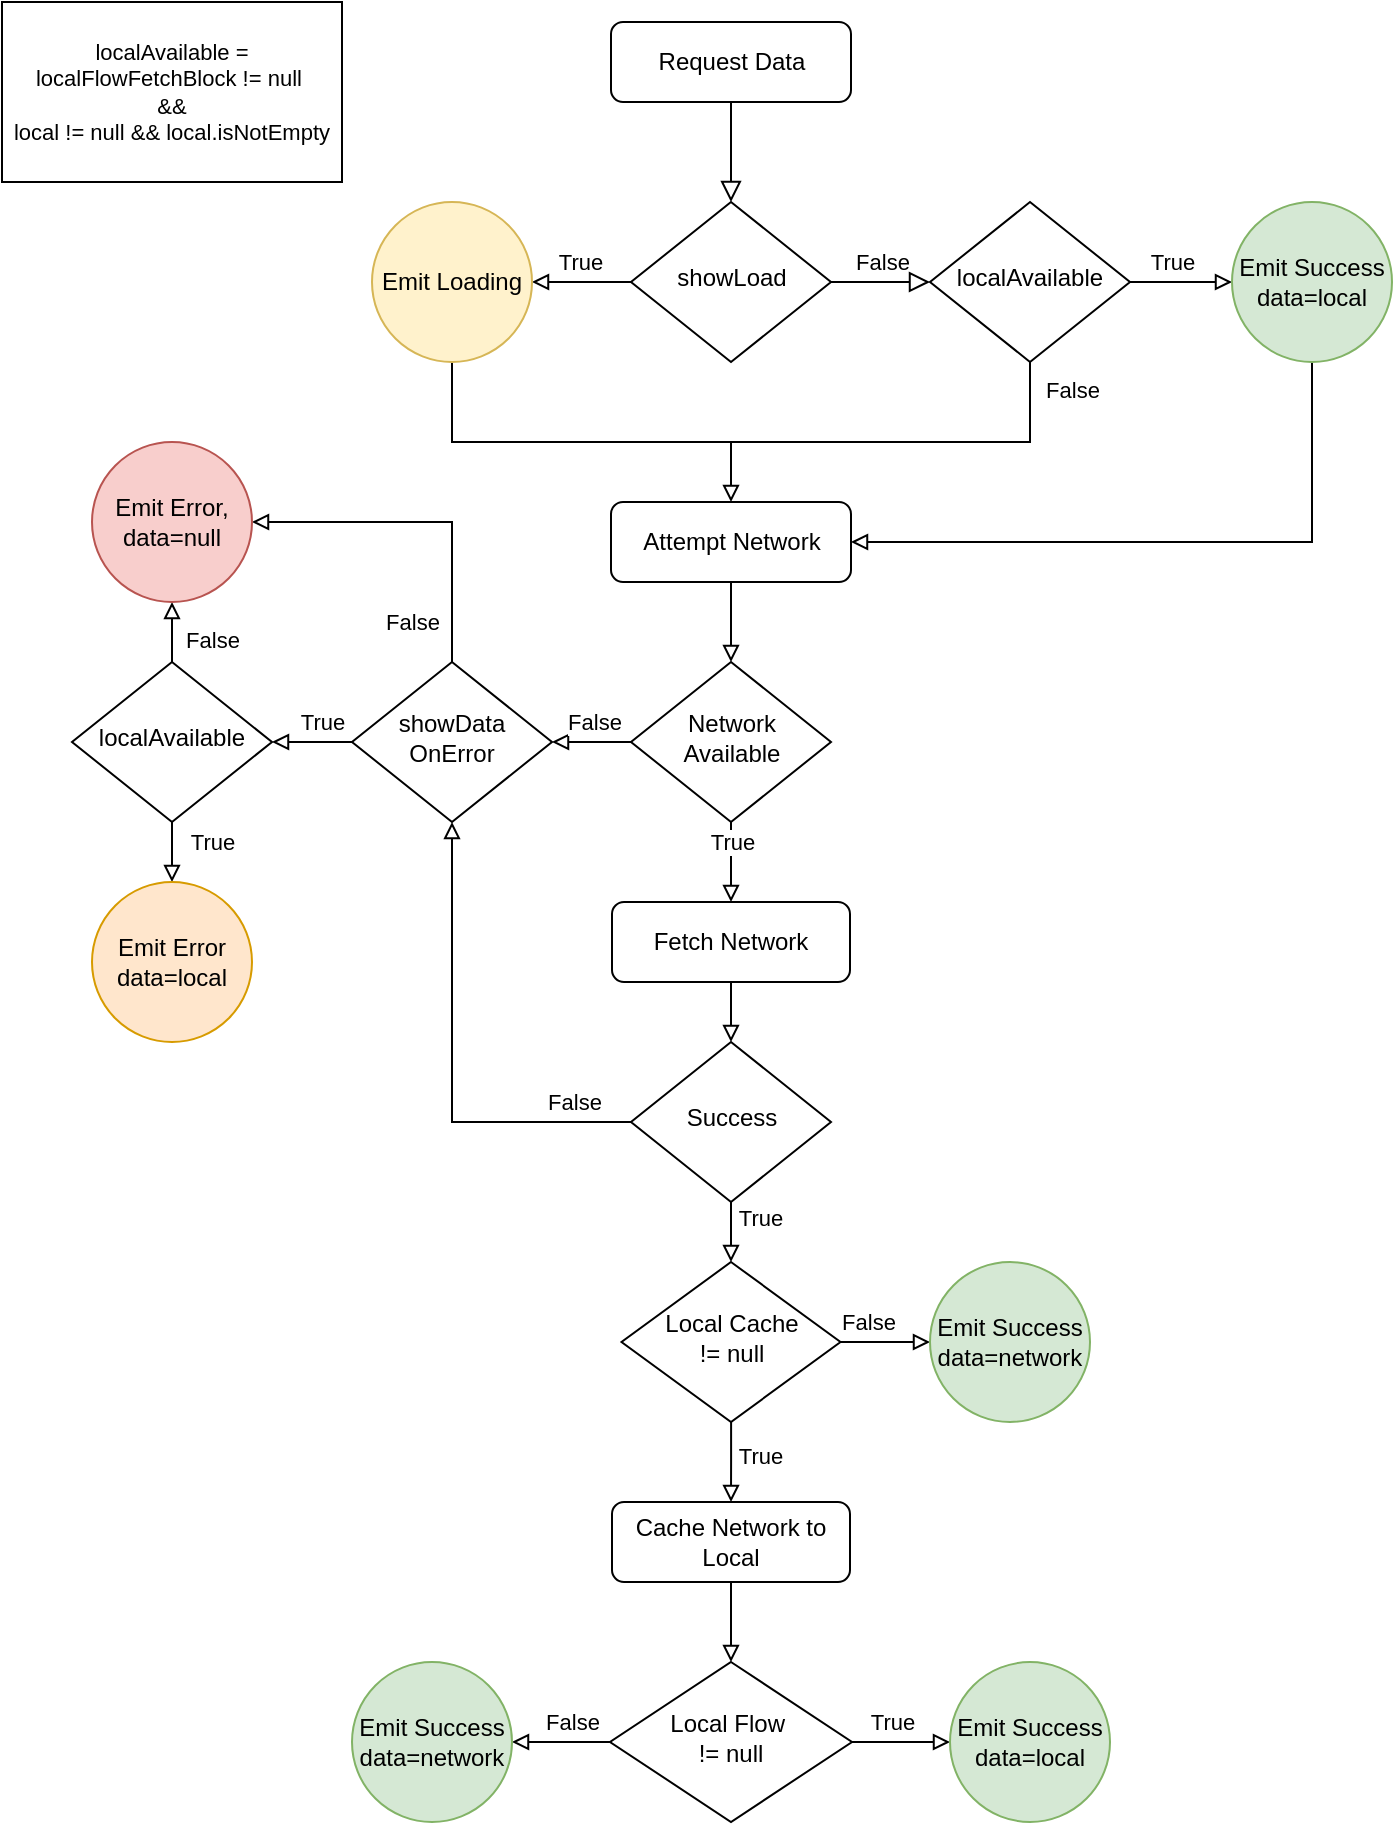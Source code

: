 <mxfile version="13.4.4" type="device"><diagram id="C5RBs43oDa-KdzZeNtuy" name="Page-1"><mxGraphModel dx="1298" dy="807" grid="1" gridSize="10" guides="1" tooltips="1" connect="1" arrows="1" fold="1" page="1" pageScale="1" pageWidth="827" pageHeight="1169" math="0" shadow="0"><root><mxCell id="WIyWlLk6GJQsqaUBKTNV-0"/><mxCell id="WIyWlLk6GJQsqaUBKTNV-1" parent="WIyWlLk6GJQsqaUBKTNV-0"/><mxCell id="WIyWlLk6GJQsqaUBKTNV-2" value="" style="rounded=0;html=1;jettySize=auto;orthogonalLoop=1;fontSize=11;endArrow=block;endFill=0;endSize=8;strokeWidth=1;shadow=0;labelBackgroundColor=none;edgeStyle=orthogonalEdgeStyle;" parent="WIyWlLk6GJQsqaUBKTNV-1" source="WIyWlLk6GJQsqaUBKTNV-3" target="WIyWlLk6GJQsqaUBKTNV-6" edge="1"><mxGeometry relative="1" as="geometry"/></mxCell><mxCell id="WIyWlLk6GJQsqaUBKTNV-3" value="Request Data" style="rounded=1;whiteSpace=wrap;html=1;fontSize=12;glass=0;strokeWidth=1;shadow=0;" parent="WIyWlLk6GJQsqaUBKTNV-1" vertex="1"><mxGeometry x="339.5" y="30" width="120" height="40" as="geometry"/></mxCell><mxCell id="WIyWlLk6GJQsqaUBKTNV-5" value="False" style="edgeStyle=orthogonalEdgeStyle;rounded=0;html=1;jettySize=auto;orthogonalLoop=1;fontSize=11;endArrow=block;endFill=0;endSize=8;strokeWidth=1;shadow=0;labelBackgroundColor=none;entryX=0;entryY=0.5;entryDx=0;entryDy=0;" parent="WIyWlLk6GJQsqaUBKTNV-1" source="WIyWlLk6GJQsqaUBKTNV-6" target="HxBWUfu6-qVJ2to4Wk7_-0" edge="1"><mxGeometry y="10" relative="1" as="geometry"><mxPoint as="offset"/><mxPoint x="499" y="160.0" as="targetPoint"/></mxGeometry></mxCell><mxCell id="HxBWUfu6-qVJ2to4Wk7_-2" style="edgeStyle=orthogonalEdgeStyle;rounded=0;orthogonalLoop=1;jettySize=auto;html=1;exitX=0;exitY=0.5;exitDx=0;exitDy=0;entryX=1;entryY=0.5;entryDx=0;entryDy=0;endArrow=block;endFill=0;" edge="1" parent="WIyWlLk6GJQsqaUBKTNV-1" source="WIyWlLk6GJQsqaUBKTNV-6" target="HxBWUfu6-qVJ2to4Wk7_-1"><mxGeometry relative="1" as="geometry"/></mxCell><mxCell id="HxBWUfu6-qVJ2to4Wk7_-3" value="True" style="edgeLabel;html=1;align=center;verticalAlign=middle;resizable=0;points=[];" vertex="1" connectable="0" parent="HxBWUfu6-qVJ2to4Wk7_-2"><mxGeometry x="0.25" y="-1" relative="1" as="geometry"><mxPoint x="4.83" y="-9" as="offset"/></mxGeometry></mxCell><mxCell id="WIyWlLk6GJQsqaUBKTNV-6" value="showLoad" style="rhombus;whiteSpace=wrap;html=1;shadow=0;fontFamily=Helvetica;fontSize=12;align=center;strokeWidth=1;spacing=6;spacingTop=-4;" parent="WIyWlLk6GJQsqaUBKTNV-1" vertex="1"><mxGeometry x="349.5" y="120" width="100" height="80" as="geometry"/></mxCell><mxCell id="HxBWUfu6-qVJ2to4Wk7_-14" style="edgeStyle=orthogonalEdgeStyle;rounded=0;orthogonalLoop=1;jettySize=auto;html=1;entryX=0.5;entryY=0;entryDx=0;entryDy=0;endArrow=block;endFill=0;" edge="1" parent="WIyWlLk6GJQsqaUBKTNV-1" source="WIyWlLk6GJQsqaUBKTNV-10" target="WIyWlLk6GJQsqaUBKTNV-11"><mxGeometry relative="1" as="geometry"/></mxCell><mxCell id="HxBWUfu6-qVJ2to4Wk7_-16" value="True" style="edgeLabel;html=1;align=center;verticalAlign=middle;resizable=0;points=[];" vertex="1" connectable="0" parent="HxBWUfu6-qVJ2to4Wk7_-14"><mxGeometry x="-0.139" y="3" relative="1" as="geometry"><mxPoint x="-3" y="-7" as="offset"/></mxGeometry></mxCell><mxCell id="HxBWUfu6-qVJ2to4Wk7_-15" style="edgeStyle=orthogonalEdgeStyle;rounded=0;orthogonalLoop=1;jettySize=auto;html=1;entryX=1;entryY=0.5;entryDx=0;entryDy=0;endArrow=block;endFill=0;" edge="1" parent="WIyWlLk6GJQsqaUBKTNV-1" source="WIyWlLk6GJQsqaUBKTNV-10" target="HxBWUfu6-qVJ2to4Wk7_-13"><mxGeometry relative="1" as="geometry"/></mxCell><mxCell id="HxBWUfu6-qVJ2to4Wk7_-17" value="False" style="edgeLabel;html=1;align=center;verticalAlign=middle;resizable=0;points=[];" vertex="1" connectable="0" parent="HxBWUfu6-qVJ2to4Wk7_-15"><mxGeometry x="0.136" y="1" relative="1" as="geometry"><mxPoint x="72.333" y="-10.97" as="offset"/></mxGeometry></mxCell><mxCell id="HxBWUfu6-qVJ2to4Wk7_-53" value="False" style="edgeLabel;html=1;align=center;verticalAlign=middle;resizable=0;points=[];fontSize=11;" vertex="1" connectable="0" parent="HxBWUfu6-qVJ2to4Wk7_-15"><mxGeometry x="-0.013" y="2" relative="1" as="geometry"><mxPoint x="1" y="-8.03" as="offset"/></mxGeometry></mxCell><mxCell id="WIyWlLk6GJQsqaUBKTNV-10" value="Network Available" style="rhombus;whiteSpace=wrap;html=1;shadow=0;fontFamily=Helvetica;fontSize=12;align=center;strokeWidth=1;spacing=6;spacingTop=-4;" parent="WIyWlLk6GJQsqaUBKTNV-1" vertex="1"><mxGeometry x="349.5" y="350" width="100" height="80" as="geometry"/></mxCell><mxCell id="HxBWUfu6-qVJ2to4Wk7_-31" style="edgeStyle=orthogonalEdgeStyle;rounded=0;orthogonalLoop=1;jettySize=auto;html=1;entryX=0.5;entryY=0;entryDx=0;entryDy=0;endArrow=block;endFill=0;" edge="1" parent="WIyWlLk6GJQsqaUBKTNV-1" source="WIyWlLk6GJQsqaUBKTNV-11" target="HxBWUfu6-qVJ2to4Wk7_-30"><mxGeometry relative="1" as="geometry"/></mxCell><mxCell id="WIyWlLk6GJQsqaUBKTNV-11" value="Fetch Network" style="rounded=1;whiteSpace=wrap;html=1;fontSize=12;glass=0;strokeWidth=1;shadow=0;" parent="WIyWlLk6GJQsqaUBKTNV-1" vertex="1"><mxGeometry x="340.0" y="470" width="119" height="40" as="geometry"/></mxCell><mxCell id="HxBWUfu6-qVJ2to4Wk7_-11" style="edgeStyle=orthogonalEdgeStyle;rounded=0;orthogonalLoop=1;jettySize=auto;html=1;entryX=0.5;entryY=0;entryDx=0;entryDy=0;endArrow=block;endFill=0;" edge="1" parent="WIyWlLk6GJQsqaUBKTNV-1" source="WIyWlLk6GJQsqaUBKTNV-12" target="WIyWlLk6GJQsqaUBKTNV-10"><mxGeometry relative="1" as="geometry"/></mxCell><mxCell id="WIyWlLk6GJQsqaUBKTNV-12" value="Attempt Network" style="rounded=1;whiteSpace=wrap;html=1;fontSize=12;glass=0;strokeWidth=1;shadow=0;" parent="WIyWlLk6GJQsqaUBKTNV-1" vertex="1"><mxGeometry x="339.5" y="270" width="120" height="40" as="geometry"/></mxCell><mxCell id="HxBWUfu6-qVJ2to4Wk7_-5" style="edgeStyle=orthogonalEdgeStyle;rounded=0;orthogonalLoop=1;jettySize=auto;html=1;endArrow=none;endFill=0;" edge="1" parent="WIyWlLk6GJQsqaUBKTNV-1" source="HxBWUfu6-qVJ2to4Wk7_-0"><mxGeometry relative="1" as="geometry"><mxPoint x="380" y="240" as="targetPoint"/><Array as="points"><mxPoint x="549" y="240"/><mxPoint x="549" y="240"/></Array></mxGeometry></mxCell><mxCell id="HxBWUfu6-qVJ2to4Wk7_-9" value="False" style="edgeLabel;html=1;align=center;verticalAlign=middle;resizable=0;points=[];" vertex="1" connectable="0" parent="HxBWUfu6-qVJ2to4Wk7_-5"><mxGeometry x="-0.872" y="-2" relative="1" as="geometry"><mxPoint x="23" as="offset"/></mxGeometry></mxCell><mxCell id="HxBWUfu6-qVJ2to4Wk7_-7" style="edgeStyle=orthogonalEdgeStyle;rounded=0;orthogonalLoop=1;jettySize=auto;html=1;entryX=0;entryY=0.5;entryDx=0;entryDy=0;endArrow=block;endFill=0;" edge="1" parent="WIyWlLk6GJQsqaUBKTNV-1" source="HxBWUfu6-qVJ2to4Wk7_-0" target="HxBWUfu6-qVJ2to4Wk7_-6"><mxGeometry relative="1" as="geometry"/></mxCell><mxCell id="HxBWUfu6-qVJ2to4Wk7_-8" value="True" style="edgeLabel;html=1;align=center;verticalAlign=middle;resizable=0;points=[];" vertex="1" connectable="0" parent="HxBWUfu6-qVJ2to4Wk7_-7"><mxGeometry x="-0.656" y="1" relative="1" as="geometry"><mxPoint x="12.03" y="-9" as="offset"/></mxGeometry></mxCell><mxCell id="HxBWUfu6-qVJ2to4Wk7_-0" value="localAvailable" style="rhombus;whiteSpace=wrap;html=1;shadow=0;fontFamily=Helvetica;fontSize=12;align=center;strokeWidth=1;spacing=6;spacingTop=-4;" vertex="1" parent="WIyWlLk6GJQsqaUBKTNV-1"><mxGeometry x="499" y="120" width="100" height="80" as="geometry"/></mxCell><mxCell id="HxBWUfu6-qVJ2to4Wk7_-4" style="edgeStyle=orthogonalEdgeStyle;rounded=0;orthogonalLoop=1;jettySize=auto;html=1;exitX=0.5;exitY=1;exitDx=0;exitDy=0;entryX=0.5;entryY=0;entryDx=0;entryDy=0;endArrow=block;endFill=0;" edge="1" parent="WIyWlLk6GJQsqaUBKTNV-1" source="HxBWUfu6-qVJ2to4Wk7_-1" target="WIyWlLk6GJQsqaUBKTNV-12"><mxGeometry relative="1" as="geometry"><Array as="points"><mxPoint x="260" y="240"/><mxPoint x="399" y="240"/></Array></mxGeometry></mxCell><mxCell id="HxBWUfu6-qVJ2to4Wk7_-1" value="Emit Loading" style="ellipse;whiteSpace=wrap;html=1;aspect=fixed;fillColor=#fff2cc;strokeColor=#d6b656;" vertex="1" parent="WIyWlLk6GJQsqaUBKTNV-1"><mxGeometry x="220" y="120" width="80" height="80" as="geometry"/></mxCell><mxCell id="HxBWUfu6-qVJ2to4Wk7_-10" style="edgeStyle=orthogonalEdgeStyle;rounded=0;orthogonalLoop=1;jettySize=auto;html=1;entryX=1;entryY=0.5;entryDx=0;entryDy=0;endArrow=block;endFill=0;" edge="1" parent="WIyWlLk6GJQsqaUBKTNV-1" source="HxBWUfu6-qVJ2to4Wk7_-6" target="WIyWlLk6GJQsqaUBKTNV-12"><mxGeometry relative="1" as="geometry"><Array as="points"><mxPoint x="690" y="290"/></Array></mxGeometry></mxCell><mxCell id="HxBWUfu6-qVJ2to4Wk7_-6" value="Emit Success data=local" style="ellipse;whiteSpace=wrap;html=1;aspect=fixed;fillColor=#d5e8d4;strokeColor=#82b366;" vertex="1" parent="WIyWlLk6GJQsqaUBKTNV-1"><mxGeometry x="650" y="120" width="80" height="80" as="geometry"/></mxCell><mxCell id="HxBWUfu6-qVJ2to4Wk7_-19" style="edgeStyle=orthogonalEdgeStyle;rounded=0;orthogonalLoop=1;jettySize=auto;html=1;exitX=0;exitY=0.5;exitDx=0;exitDy=0;entryX=1;entryY=0.5;entryDx=0;entryDy=0;endArrow=block;endFill=0;" edge="1" parent="WIyWlLk6GJQsqaUBKTNV-1" source="HxBWUfu6-qVJ2to4Wk7_-13" target="HxBWUfu6-qVJ2to4Wk7_-18"><mxGeometry relative="1" as="geometry"/></mxCell><mxCell id="HxBWUfu6-qVJ2to4Wk7_-24" value="True" style="edgeLabel;html=1;align=center;verticalAlign=middle;resizable=0;points=[];" vertex="1" connectable="0" parent="HxBWUfu6-qVJ2to4Wk7_-19"><mxGeometry x="-0.233" y="1" relative="1" as="geometry"><mxPoint y="-11" as="offset"/></mxGeometry></mxCell><mxCell id="HxBWUfu6-qVJ2to4Wk7_-25" style="edgeStyle=orthogonalEdgeStyle;rounded=0;orthogonalLoop=1;jettySize=auto;html=1;entryX=1;entryY=0.5;entryDx=0;entryDy=0;endArrow=block;endFill=0;" edge="1" parent="WIyWlLk6GJQsqaUBKTNV-1" source="HxBWUfu6-qVJ2to4Wk7_-13" target="HxBWUfu6-qVJ2to4Wk7_-20"><mxGeometry relative="1" as="geometry"><Array as="points"><mxPoint x="260" y="280"/></Array></mxGeometry></mxCell><mxCell id="HxBWUfu6-qVJ2to4Wk7_-26" value="False" style="edgeLabel;html=1;align=center;verticalAlign=middle;resizable=0;points=[];" vertex="1" connectable="0" parent="HxBWUfu6-qVJ2to4Wk7_-25"><mxGeometry x="-0.642" y="1" relative="1" as="geometry"><mxPoint x="-19.03" y="10.32" as="offset"/></mxGeometry></mxCell><mxCell id="HxBWUfu6-qVJ2to4Wk7_-13" value="showData OnError" style="rhombus;whiteSpace=wrap;html=1;shadow=0;fontFamily=Helvetica;fontSize=12;align=center;strokeWidth=1;spacing=6;spacingTop=-4;" vertex="1" parent="WIyWlLk6GJQsqaUBKTNV-1"><mxGeometry x="210" y="350" width="100" height="80" as="geometry"/></mxCell><mxCell id="HxBWUfu6-qVJ2to4Wk7_-22" style="edgeStyle=orthogonalEdgeStyle;rounded=0;orthogonalLoop=1;jettySize=auto;html=1;entryX=0.5;entryY=1;entryDx=0;entryDy=0;endArrow=block;endFill=0;" edge="1" parent="WIyWlLk6GJQsqaUBKTNV-1" source="HxBWUfu6-qVJ2to4Wk7_-18" target="HxBWUfu6-qVJ2to4Wk7_-20"><mxGeometry relative="1" as="geometry"/></mxCell><mxCell id="HxBWUfu6-qVJ2to4Wk7_-28" value="False" style="edgeLabel;html=1;align=center;verticalAlign=middle;resizable=0;points=[];" vertex="1" connectable="0" parent="HxBWUfu6-qVJ2to4Wk7_-22"><mxGeometry x="-0.554" y="-1" relative="1" as="geometry"><mxPoint x="18.97" as="offset"/></mxGeometry></mxCell><mxCell id="HxBWUfu6-qVJ2to4Wk7_-27" value="True" style="edgeStyle=orthogonalEdgeStyle;rounded=0;orthogonalLoop=1;jettySize=auto;html=1;exitX=0.5;exitY=1;exitDx=0;exitDy=0;entryX=0.5;entryY=0;entryDx=0;entryDy=0;endArrow=block;endFill=0;" edge="1" parent="WIyWlLk6GJQsqaUBKTNV-1" source="HxBWUfu6-qVJ2to4Wk7_-18" target="HxBWUfu6-qVJ2to4Wk7_-21"><mxGeometry x="-0.333" y="20" relative="1" as="geometry"><mxPoint as="offset"/></mxGeometry></mxCell><mxCell id="HxBWUfu6-qVJ2to4Wk7_-18" value="localAvailable" style="rhombus;whiteSpace=wrap;html=1;shadow=0;fontFamily=Helvetica;fontSize=12;align=center;strokeWidth=1;spacing=6;spacingTop=-4;" vertex="1" parent="WIyWlLk6GJQsqaUBKTNV-1"><mxGeometry x="70" y="350" width="100" height="80" as="geometry"/></mxCell><mxCell id="HxBWUfu6-qVJ2to4Wk7_-20" value="Emit Error, data=null" style="ellipse;whiteSpace=wrap;html=1;aspect=fixed;fillColor=#f8cecc;strokeColor=#b85450;" vertex="1" parent="WIyWlLk6GJQsqaUBKTNV-1"><mxGeometry x="80" y="240" width="80" height="80" as="geometry"/></mxCell><mxCell id="HxBWUfu6-qVJ2to4Wk7_-21" value="Emit Error&lt;br&gt;data=local" style="ellipse;whiteSpace=wrap;html=1;aspect=fixed;fillColor=#ffe6cc;strokeColor=#d79b00;" vertex="1" parent="WIyWlLk6GJQsqaUBKTNV-1"><mxGeometry x="80" y="460" width="80" height="80" as="geometry"/></mxCell><mxCell id="HxBWUfu6-qVJ2to4Wk7_-32" style="edgeStyle=orthogonalEdgeStyle;rounded=0;orthogonalLoop=1;jettySize=auto;html=1;entryX=0.5;entryY=1;entryDx=0;entryDy=0;endArrow=block;endFill=0;" edge="1" parent="WIyWlLk6GJQsqaUBKTNV-1" source="HxBWUfu6-qVJ2to4Wk7_-30" target="HxBWUfu6-qVJ2to4Wk7_-13"><mxGeometry relative="1" as="geometry"/></mxCell><mxCell id="HxBWUfu6-qVJ2to4Wk7_-33" value="False" style="edgeLabel;html=1;align=center;verticalAlign=middle;resizable=0;points=[];" vertex="1" connectable="0" parent="HxBWUfu6-qVJ2to4Wk7_-32"><mxGeometry x="-0.862" y="-2" relative="1" as="geometry"><mxPoint x="66.667" y="-8.03" as="offset"/></mxGeometry></mxCell><mxCell id="HxBWUfu6-qVJ2to4Wk7_-51" value="False" style="edgeLabel;html=1;align=center;verticalAlign=middle;resizable=0;points=[];" vertex="1" connectable="0" parent="HxBWUfu6-qVJ2to4Wk7_-32"><mxGeometry x="-0.619" relative="1" as="geometry"><mxPoint x="16.33" y="-10" as="offset"/></mxGeometry></mxCell><mxCell id="HxBWUfu6-qVJ2to4Wk7_-35" style="edgeStyle=orthogonalEdgeStyle;rounded=0;orthogonalLoop=1;jettySize=auto;html=1;entryX=0.5;entryY=0;entryDx=0;entryDy=0;endArrow=block;endFill=0;" edge="1" parent="WIyWlLk6GJQsqaUBKTNV-1" source="HxBWUfu6-qVJ2to4Wk7_-30" target="HxBWUfu6-qVJ2to4Wk7_-34"><mxGeometry relative="1" as="geometry"/></mxCell><mxCell id="HxBWUfu6-qVJ2to4Wk7_-36" value="True" style="edgeLabel;html=1;align=center;verticalAlign=middle;resizable=0;points=[];" vertex="1" connectable="0" parent="HxBWUfu6-qVJ2to4Wk7_-35"><mxGeometry x="0.201" y="2" relative="1" as="geometry"><mxPoint x="12.51" y="-2" as="offset"/></mxGeometry></mxCell><mxCell id="HxBWUfu6-qVJ2to4Wk7_-30" value="Success" style="rhombus;whiteSpace=wrap;html=1;shadow=0;fontFamily=Helvetica;fontSize=12;align=center;strokeWidth=1;spacing=6;spacingTop=-4;" vertex="1" parent="WIyWlLk6GJQsqaUBKTNV-1"><mxGeometry x="349.5" y="540" width="100" height="80" as="geometry"/></mxCell><mxCell id="HxBWUfu6-qVJ2to4Wk7_-38" style="edgeStyle=orthogonalEdgeStyle;rounded=0;orthogonalLoop=1;jettySize=auto;html=1;entryX=0;entryY=0.5;entryDx=0;entryDy=0;endArrow=block;endFill=0;" edge="1" parent="WIyWlLk6GJQsqaUBKTNV-1" source="HxBWUfu6-qVJ2to4Wk7_-34" target="HxBWUfu6-qVJ2to4Wk7_-37"><mxGeometry relative="1" as="geometry"/></mxCell><mxCell id="HxBWUfu6-qVJ2to4Wk7_-39" value="False" style="edgeLabel;html=1;align=center;verticalAlign=middle;resizable=0;points=[];" vertex="1" connectable="0" parent="HxBWUfu6-qVJ2to4Wk7_-38"><mxGeometry x="-0.47" y="1" relative="1" as="geometry"><mxPoint x="-63.333" y="-9" as="offset"/></mxGeometry></mxCell><mxCell id="HxBWUfu6-qVJ2to4Wk7_-50" value="False" style="edgeLabel;html=1;align=center;verticalAlign=middle;resizable=0;points=[];" vertex="1" connectable="0" parent="HxBWUfu6-qVJ2to4Wk7_-38"><mxGeometry x="-0.424" y="1" relative="1" as="geometry"><mxPoint y="-9" as="offset"/></mxGeometry></mxCell><mxCell id="HxBWUfu6-qVJ2to4Wk7_-41" style="edgeStyle=orthogonalEdgeStyle;rounded=0;orthogonalLoop=1;jettySize=auto;html=1;entryX=0.5;entryY=0;entryDx=0;entryDy=0;endArrow=block;endFill=0;" edge="1" parent="WIyWlLk6GJQsqaUBKTNV-1" source="HxBWUfu6-qVJ2to4Wk7_-34" target="HxBWUfu6-qVJ2to4Wk7_-40"><mxGeometry relative="1" as="geometry"/></mxCell><mxCell id="HxBWUfu6-qVJ2to4Wk7_-42" value="True" style="edgeLabel;html=1;align=center;verticalAlign=middle;resizable=0;points=[];" vertex="1" connectable="0" parent="HxBWUfu6-qVJ2to4Wk7_-41"><mxGeometry x="-0.178" y="2" relative="1" as="geometry"><mxPoint x="12.453" as="offset"/></mxGeometry></mxCell><mxCell id="HxBWUfu6-qVJ2to4Wk7_-34" value="Local Cache &lt;br&gt;!= null" style="rhombus;whiteSpace=wrap;html=1;shadow=0;fontFamily=Helvetica;fontSize=12;align=center;strokeWidth=1;spacing=6;spacingTop=-4;" vertex="1" parent="WIyWlLk6GJQsqaUBKTNV-1"><mxGeometry x="344.75" y="650" width="109.5" height="80" as="geometry"/></mxCell><mxCell id="HxBWUfu6-qVJ2to4Wk7_-37" value="Emit Success data=network" style="ellipse;whiteSpace=wrap;html=1;aspect=fixed;fillColor=#d5e8d4;strokeColor=#82b366;" vertex="1" parent="WIyWlLk6GJQsqaUBKTNV-1"><mxGeometry x="499" y="650" width="80" height="80" as="geometry"/></mxCell><mxCell id="HxBWUfu6-qVJ2to4Wk7_-44" style="edgeStyle=orthogonalEdgeStyle;rounded=0;orthogonalLoop=1;jettySize=auto;html=1;entryX=0.5;entryY=0;entryDx=0;entryDy=0;endArrow=block;endFill=0;" edge="1" parent="WIyWlLk6GJQsqaUBKTNV-1" source="HxBWUfu6-qVJ2to4Wk7_-40" target="HxBWUfu6-qVJ2to4Wk7_-43"><mxGeometry relative="1" as="geometry"/></mxCell><mxCell id="HxBWUfu6-qVJ2to4Wk7_-40" value="Cache Network to Local" style="rounded=1;whiteSpace=wrap;html=1;fontSize=12;glass=0;strokeWidth=1;shadow=0;" vertex="1" parent="WIyWlLk6GJQsqaUBKTNV-1"><mxGeometry x="340.0" y="770" width="119" height="40" as="geometry"/></mxCell><mxCell id="HxBWUfu6-qVJ2to4Wk7_-47" style="edgeStyle=orthogonalEdgeStyle;rounded=0;orthogonalLoop=1;jettySize=auto;html=1;entryX=0;entryY=0.5;entryDx=0;entryDy=0;endArrow=block;endFill=0;" edge="1" parent="WIyWlLk6GJQsqaUBKTNV-1" source="HxBWUfu6-qVJ2to4Wk7_-43" target="HxBWUfu6-qVJ2to4Wk7_-45"><mxGeometry relative="1" as="geometry"/></mxCell><mxCell id="HxBWUfu6-qVJ2to4Wk7_-49" value="True" style="edgeLabel;html=1;align=center;verticalAlign=middle;resizable=0;points=[];" vertex="1" connectable="0" parent="HxBWUfu6-qVJ2to4Wk7_-47"><mxGeometry x="0.189" y="-1" relative="1" as="geometry"><mxPoint x="-8.97" y="-11" as="offset"/></mxGeometry></mxCell><mxCell id="HxBWUfu6-qVJ2to4Wk7_-48" value="False" style="edgeStyle=orthogonalEdgeStyle;rounded=0;orthogonalLoop=1;jettySize=auto;html=1;entryX=1;entryY=0.5;entryDx=0;entryDy=0;endArrow=block;endFill=0;" edge="1" parent="WIyWlLk6GJQsqaUBKTNV-1" source="HxBWUfu6-qVJ2to4Wk7_-43" target="HxBWUfu6-qVJ2to4Wk7_-46"><mxGeometry x="-0.225" y="-10" relative="1" as="geometry"><mxPoint as="offset"/></mxGeometry></mxCell><mxCell id="HxBWUfu6-qVJ2to4Wk7_-43" value="Local Flow&amp;nbsp;&lt;br&gt;!= null" style="rhombus;whiteSpace=wrap;html=1;shadow=0;fontFamily=Helvetica;fontSize=12;align=center;strokeWidth=1;spacing=6;spacingTop=-4;" vertex="1" parent="WIyWlLk6GJQsqaUBKTNV-1"><mxGeometry x="339.0" y="850" width="121" height="80" as="geometry"/></mxCell><mxCell id="HxBWUfu6-qVJ2to4Wk7_-45" value="Emit Success data=local" style="ellipse;whiteSpace=wrap;html=1;aspect=fixed;fillColor=#d5e8d4;strokeColor=#82b366;" vertex="1" parent="WIyWlLk6GJQsqaUBKTNV-1"><mxGeometry x="509" y="850" width="80" height="80" as="geometry"/></mxCell><mxCell id="HxBWUfu6-qVJ2to4Wk7_-46" value="Emit Success data=network" style="ellipse;whiteSpace=wrap;html=1;aspect=fixed;fillColor=#d5e8d4;strokeColor=#82b366;" vertex="1" parent="WIyWlLk6GJQsqaUBKTNV-1"><mxGeometry x="210" y="850" width="80" height="80" as="geometry"/></mxCell><mxCell id="HxBWUfu6-qVJ2to4Wk7_-52" value="localAvailable = localFlowFetchBlock != null&amp;nbsp;&lt;br style=&quot;font-size: 11px&quot;&gt;&amp;amp;&amp;amp;&lt;br&gt;local != null &amp;amp;&amp;amp; local.isNotEmpty" style="whiteSpace=wrap;html=1;fontSize=11;align=center;" vertex="1" parent="WIyWlLk6GJQsqaUBKTNV-1"><mxGeometry x="35" y="20" width="170" height="90" as="geometry"/></mxCell></root></mxGraphModel></diagram></mxfile>